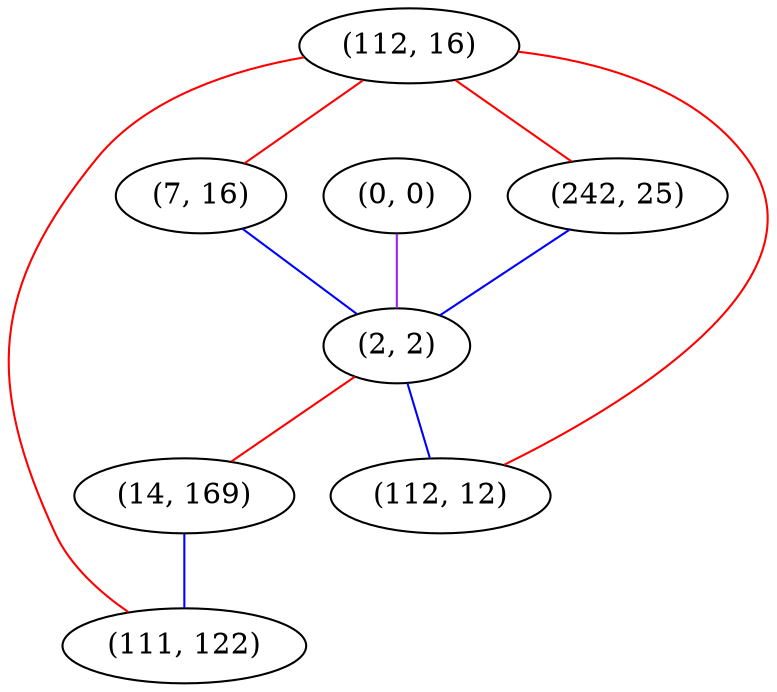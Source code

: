 graph "" {
"(112, 16)";
"(242, 25)";
"(0, 0)";
"(7, 16)";
"(2, 2)";
"(14, 169)";
"(111, 122)";
"(112, 12)";
"(112, 16)" -- "(7, 16)"  [color=red, key=0, weight=1];
"(112, 16)" -- "(242, 25)"  [color=red, key=0, weight=1];
"(112, 16)" -- "(111, 122)"  [color=red, key=0, weight=1];
"(112, 16)" -- "(112, 12)"  [color=red, key=0, weight=1];
"(242, 25)" -- "(2, 2)"  [color=blue, key=0, weight=3];
"(0, 0)" -- "(2, 2)"  [color=purple, key=0, weight=4];
"(7, 16)" -- "(2, 2)"  [color=blue, key=0, weight=3];
"(2, 2)" -- "(14, 169)"  [color=red, key=0, weight=1];
"(2, 2)" -- "(112, 12)"  [color=blue, key=0, weight=3];
"(14, 169)" -- "(111, 122)"  [color=blue, key=0, weight=3];
}
